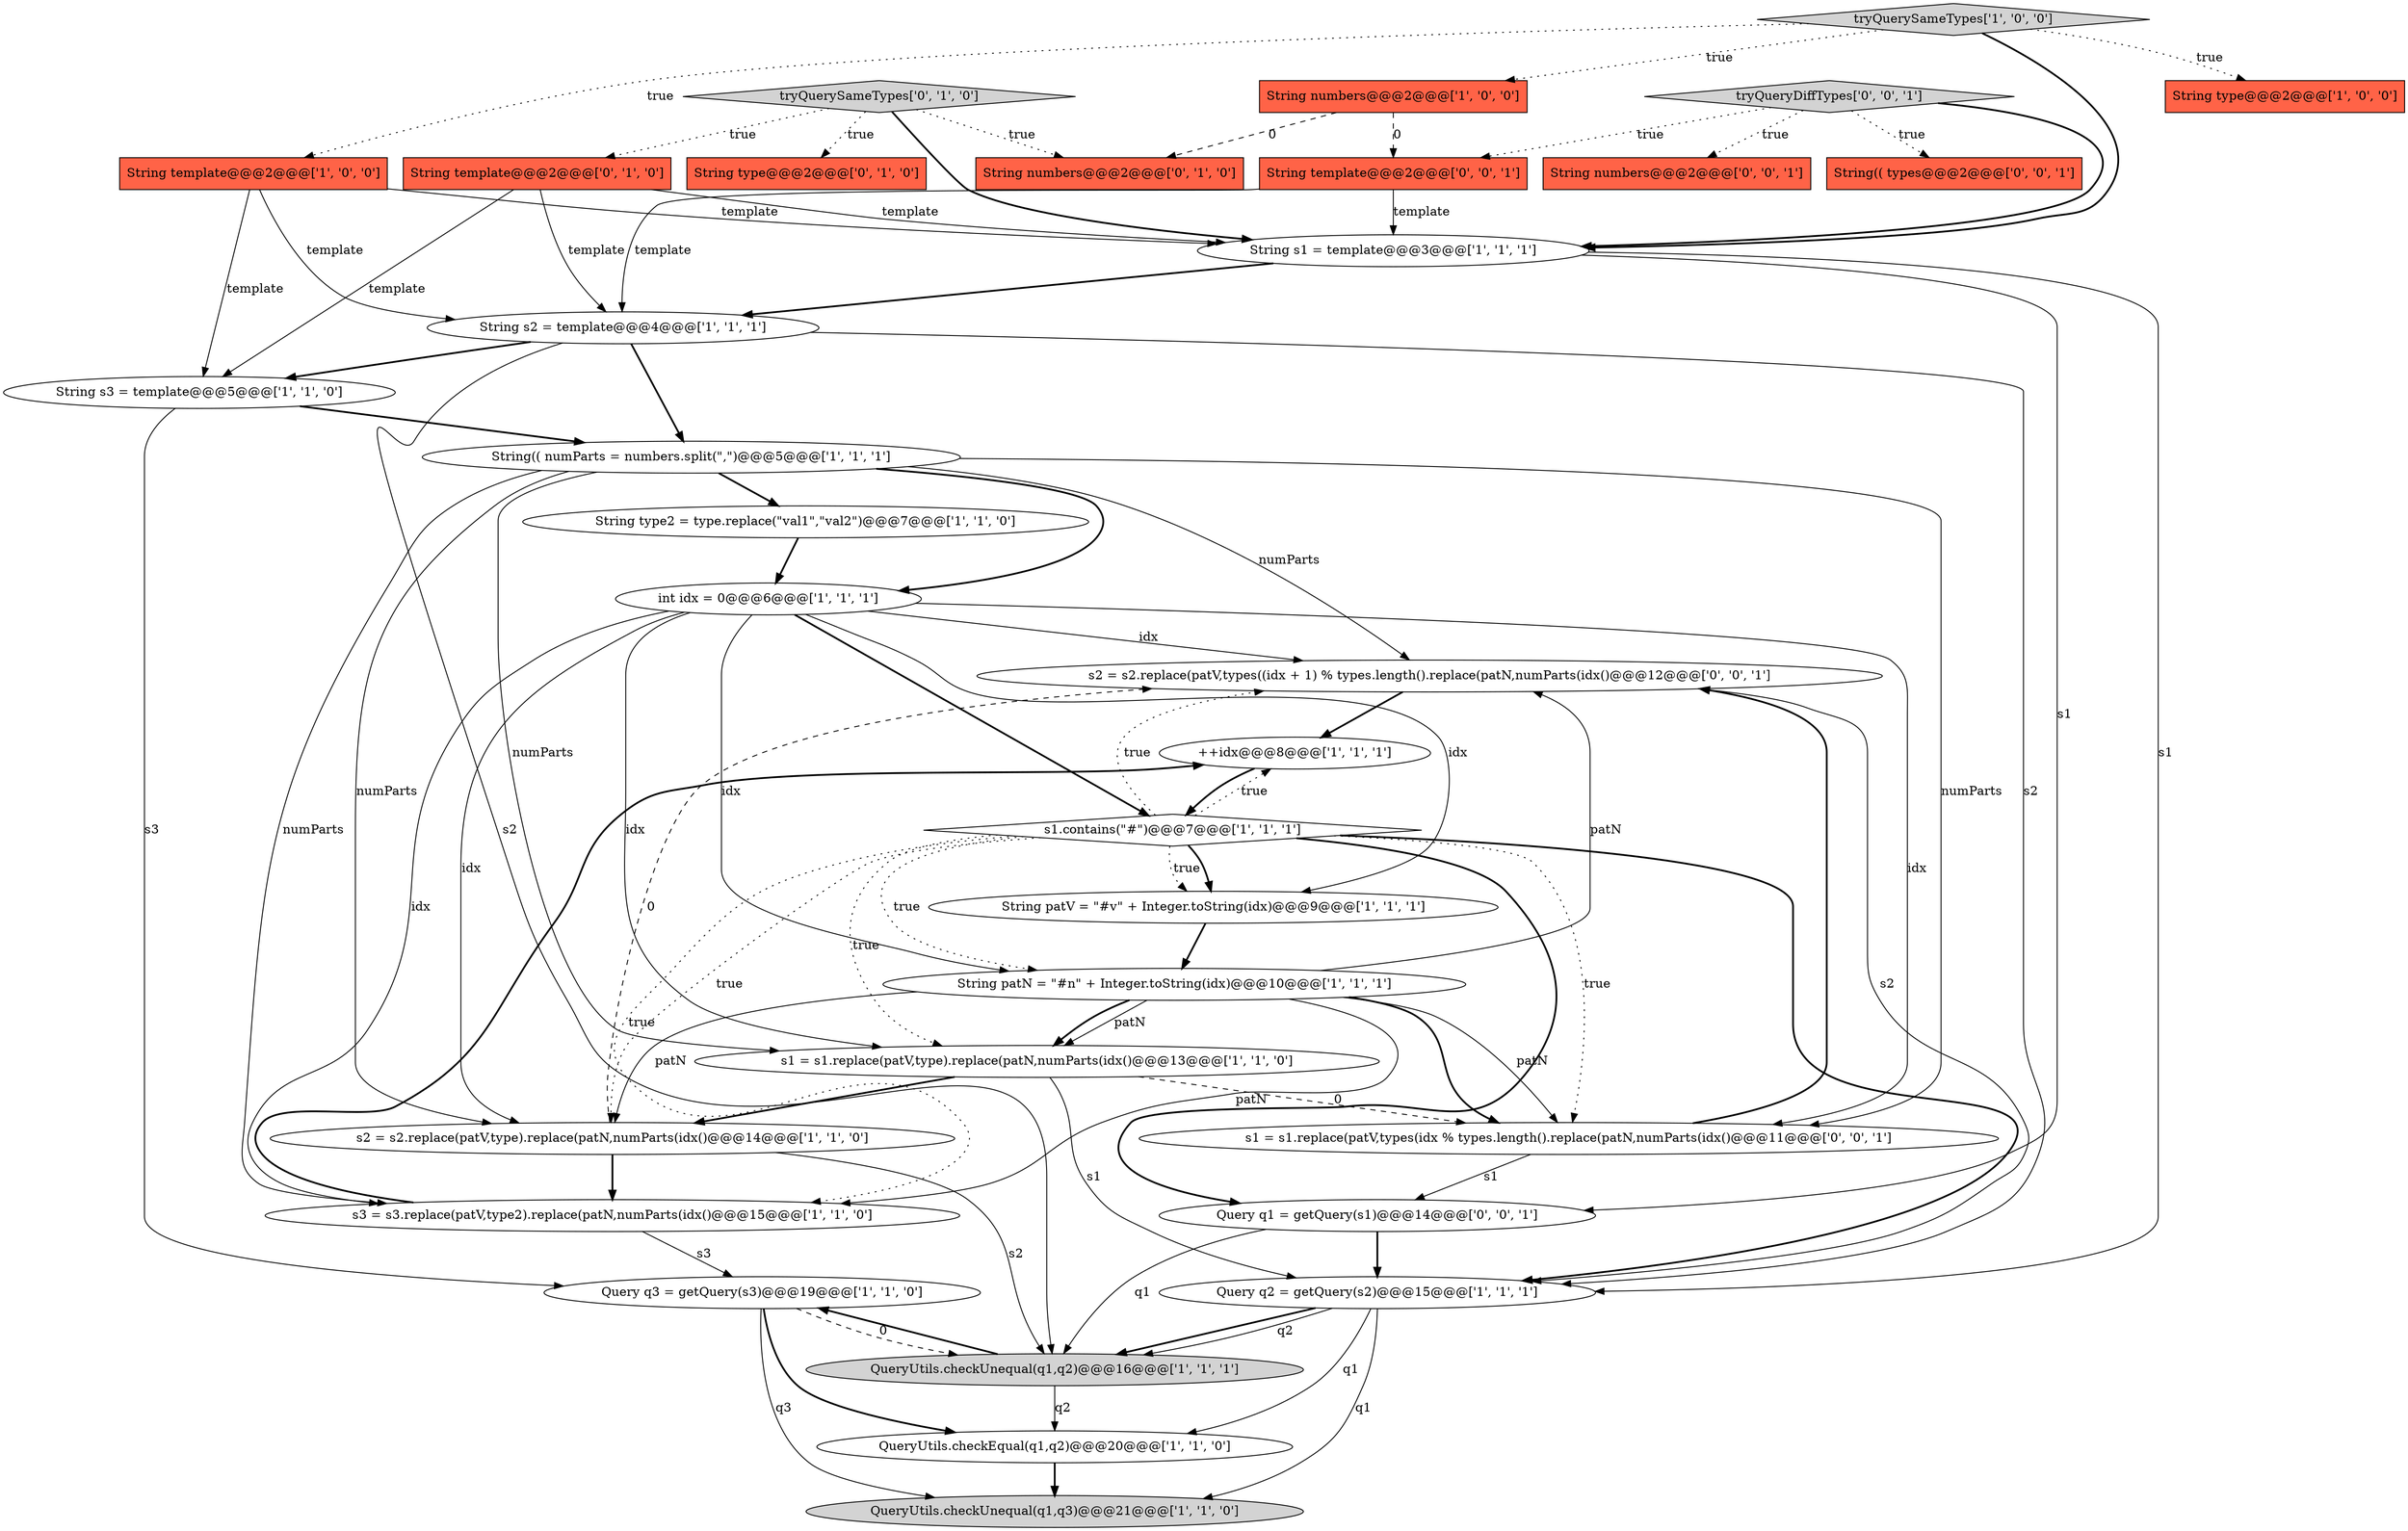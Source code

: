 digraph {
16 [style = filled, label = "int idx = 0@@@6@@@['1', '1', '1']", fillcolor = white, shape = ellipse image = "AAA0AAABBB1BBB"];
23 [style = filled, label = "String type@@@2@@@['0', '1', '0']", fillcolor = tomato, shape = box image = "AAA0AAABBB2BBB"];
5 [style = filled, label = "tryQuerySameTypes['1', '0', '0']", fillcolor = lightgray, shape = diamond image = "AAA0AAABBB1BBB"];
6 [style = filled, label = "++idx@@@8@@@['1', '1', '1']", fillcolor = white, shape = ellipse image = "AAA0AAABBB1BBB"];
10 [style = filled, label = "QueryUtils.checkEqual(q1,q2)@@@20@@@['1', '1', '0']", fillcolor = white, shape = ellipse image = "AAA0AAABBB1BBB"];
3 [style = filled, label = "String s2 = template@@@4@@@['1', '1', '1']", fillcolor = white, shape = ellipse image = "AAA0AAABBB1BBB"];
2 [style = filled, label = "QueryUtils.checkUnequal(q1,q3)@@@21@@@['1', '1', '0']", fillcolor = lightgray, shape = ellipse image = "AAA0AAABBB1BBB"];
28 [style = filled, label = "s2 = s2.replace(patV,types((idx + 1) % types.length().replace(patN,numParts(idx()@@@12@@@['0', '0', '1']", fillcolor = white, shape = ellipse image = "AAA0AAABBB3BBB"];
13 [style = filled, label = "String patN = \"#n\" + Integer.toString(idx)@@@10@@@['1', '1', '1']", fillcolor = white, shape = ellipse image = "AAA0AAABBB1BBB"];
1 [style = filled, label = "QueryUtils.checkUnequal(q1,q2)@@@16@@@['1', '1', '1']", fillcolor = lightgray, shape = ellipse image = "AAA0AAABBB1BBB"];
24 [style = filled, label = "String template@@@2@@@['0', '1', '0']", fillcolor = tomato, shape = box image = "AAA0AAABBB2BBB"];
18 [style = filled, label = "String patV = \"#v\" + Integer.toString(idx)@@@9@@@['1', '1', '1']", fillcolor = white, shape = ellipse image = "AAA0AAABBB1BBB"];
26 [style = filled, label = "Query q1 = getQuery(s1)@@@14@@@['0', '0', '1']", fillcolor = white, shape = ellipse image = "AAA0AAABBB3BBB"];
29 [style = filled, label = "String numbers@@@2@@@['0', '0', '1']", fillcolor = tomato, shape = box image = "AAA0AAABBB3BBB"];
22 [style = filled, label = "tryQuerySameTypes['0', '1', '0']", fillcolor = lightgray, shape = diamond image = "AAA0AAABBB2BBB"];
0 [style = filled, label = "String s1 = template@@@3@@@['1', '1', '1']", fillcolor = white, shape = ellipse image = "AAA0AAABBB1BBB"];
15 [style = filled, label = "s2 = s2.replace(patV,type).replace(patN,numParts(idx()@@@14@@@['1', '1', '0']", fillcolor = white, shape = ellipse image = "AAA0AAABBB1BBB"];
7 [style = filled, label = "Query q3 = getQuery(s3)@@@19@@@['1', '1', '0']", fillcolor = white, shape = ellipse image = "AAA0AAABBB1BBB"];
11 [style = filled, label = "String type@@@2@@@['1', '0', '0']", fillcolor = tomato, shape = box image = "AAA0AAABBB1BBB"];
8 [style = filled, label = "String type2 = type.replace(\"val1\",\"val2\")@@@7@@@['1', '1', '0']", fillcolor = white, shape = ellipse image = "AAA0AAABBB1BBB"];
14 [style = filled, label = "s1.contains(\"#\")@@@7@@@['1', '1', '1']", fillcolor = white, shape = diamond image = "AAA0AAABBB1BBB"];
20 [style = filled, label = "String(( numParts = numbers.split(\",\")@@@5@@@['1', '1', '1']", fillcolor = white, shape = ellipse image = "AAA0AAABBB1BBB"];
12 [style = filled, label = "String s3 = template@@@5@@@['1', '1', '0']", fillcolor = white, shape = ellipse image = "AAA0AAABBB1BBB"];
19 [style = filled, label = "Query q2 = getQuery(s2)@@@15@@@['1', '1', '1']", fillcolor = white, shape = ellipse image = "AAA0AAABBB1BBB"];
30 [style = filled, label = "tryQueryDiffTypes['0', '0', '1']", fillcolor = lightgray, shape = diamond image = "AAA0AAABBB3BBB"];
21 [style = filled, label = "s3 = s3.replace(patV,type2).replace(patN,numParts(idx()@@@15@@@['1', '1', '0']", fillcolor = white, shape = ellipse image = "AAA0AAABBB1BBB"];
31 [style = filled, label = "s1 = s1.replace(patV,types(idx % types.length().replace(patN,numParts(idx()@@@11@@@['0', '0', '1']", fillcolor = white, shape = ellipse image = "AAA0AAABBB3BBB"];
27 [style = filled, label = "String(( types@@@2@@@['0', '0', '1']", fillcolor = tomato, shape = box image = "AAA0AAABBB3BBB"];
32 [style = filled, label = "String template@@@2@@@['0', '0', '1']", fillcolor = tomato, shape = box image = "AAA0AAABBB3BBB"];
17 [style = filled, label = "String numbers@@@2@@@['1', '0', '0']", fillcolor = tomato, shape = box image = "AAA1AAABBB1BBB"];
25 [style = filled, label = "String numbers@@@2@@@['0', '1', '0']", fillcolor = tomato, shape = box image = "AAA1AAABBB2BBB"];
4 [style = filled, label = "s1 = s1.replace(patV,type).replace(patN,numParts(idx()@@@13@@@['1', '1', '0']", fillcolor = white, shape = ellipse image = "AAA0AAABBB1BBB"];
9 [style = filled, label = "String template@@@2@@@['1', '0', '0']", fillcolor = tomato, shape = box image = "AAA0AAABBB1BBB"];
8->16 [style = bold, label=""];
28->6 [style = bold, label=""];
24->3 [style = solid, label="template"];
15->21 [style = bold, label=""];
4->15 [style = bold, label=""];
9->3 [style = solid, label="template"];
20->21 [style = solid, label="numParts"];
9->12 [style = solid, label="template"];
20->15 [style = solid, label="numParts"];
20->28 [style = solid, label="numParts"];
19->1 [style = bold, label=""];
5->11 [style = dotted, label="true"];
14->21 [style = dotted, label="true"];
22->0 [style = bold, label=""];
16->21 [style = solid, label="idx"];
20->16 [style = bold, label=""];
5->0 [style = bold, label=""];
16->15 [style = solid, label="idx"];
7->2 [style = solid, label="q3"];
0->19 [style = solid, label="s1"];
3->19 [style = solid, label="s2"];
5->9 [style = dotted, label="true"];
16->14 [style = bold, label=""];
13->31 [style = bold, label=""];
0->26 [style = solid, label="s1"];
16->4 [style = solid, label="idx"];
14->18 [style = dotted, label="true"];
0->3 [style = bold, label=""];
15->28 [style = dashed, label="0"];
22->23 [style = dotted, label="true"];
22->24 [style = dotted, label="true"];
16->28 [style = solid, label="idx"];
30->29 [style = dotted, label="true"];
20->8 [style = bold, label=""];
13->31 [style = solid, label="patN"];
30->32 [style = dotted, label="true"];
14->18 [style = bold, label=""];
10->2 [style = bold, label=""];
31->28 [style = bold, label=""];
13->4 [style = solid, label="patN"];
14->4 [style = dotted, label="true"];
31->26 [style = solid, label="s1"];
32->0 [style = solid, label="template"];
16->13 [style = solid, label="idx"];
24->12 [style = solid, label="template"];
22->25 [style = dotted, label="true"];
19->10 [style = solid, label="q1"];
12->7 [style = solid, label="s3"];
13->15 [style = solid, label="patN"];
12->20 [style = bold, label=""];
1->10 [style = solid, label="q2"];
14->19 [style = bold, label=""];
19->1 [style = solid, label="q2"];
3->12 [style = bold, label=""];
3->1 [style = solid, label="s2"];
26->19 [style = bold, label=""];
1->7 [style = bold, label=""];
17->25 [style = dashed, label="0"];
32->3 [style = solid, label="template"];
24->0 [style = solid, label="template"];
28->19 [style = solid, label="s2"];
20->4 [style = solid, label="numParts"];
14->28 [style = dotted, label="true"];
30->0 [style = bold, label=""];
16->18 [style = solid, label="idx"];
19->2 [style = solid, label="q1"];
21->7 [style = solid, label="s3"];
9->0 [style = solid, label="template"];
14->6 [style = dotted, label="true"];
5->17 [style = dotted, label="true"];
21->6 [style = bold, label=""];
7->10 [style = bold, label=""];
7->1 [style = dashed, label="0"];
30->27 [style = dotted, label="true"];
4->31 [style = dashed, label="0"];
16->31 [style = solid, label="idx"];
13->21 [style = solid, label="patN"];
17->32 [style = dashed, label="0"];
26->1 [style = solid, label="q1"];
14->13 [style = dotted, label="true"];
6->14 [style = bold, label=""];
14->26 [style = bold, label=""];
20->31 [style = solid, label="numParts"];
14->15 [style = dotted, label="true"];
15->1 [style = solid, label="s2"];
3->20 [style = bold, label=""];
4->19 [style = solid, label="s1"];
18->13 [style = bold, label=""];
14->31 [style = dotted, label="true"];
13->28 [style = solid, label="patN"];
13->4 [style = bold, label=""];
}
